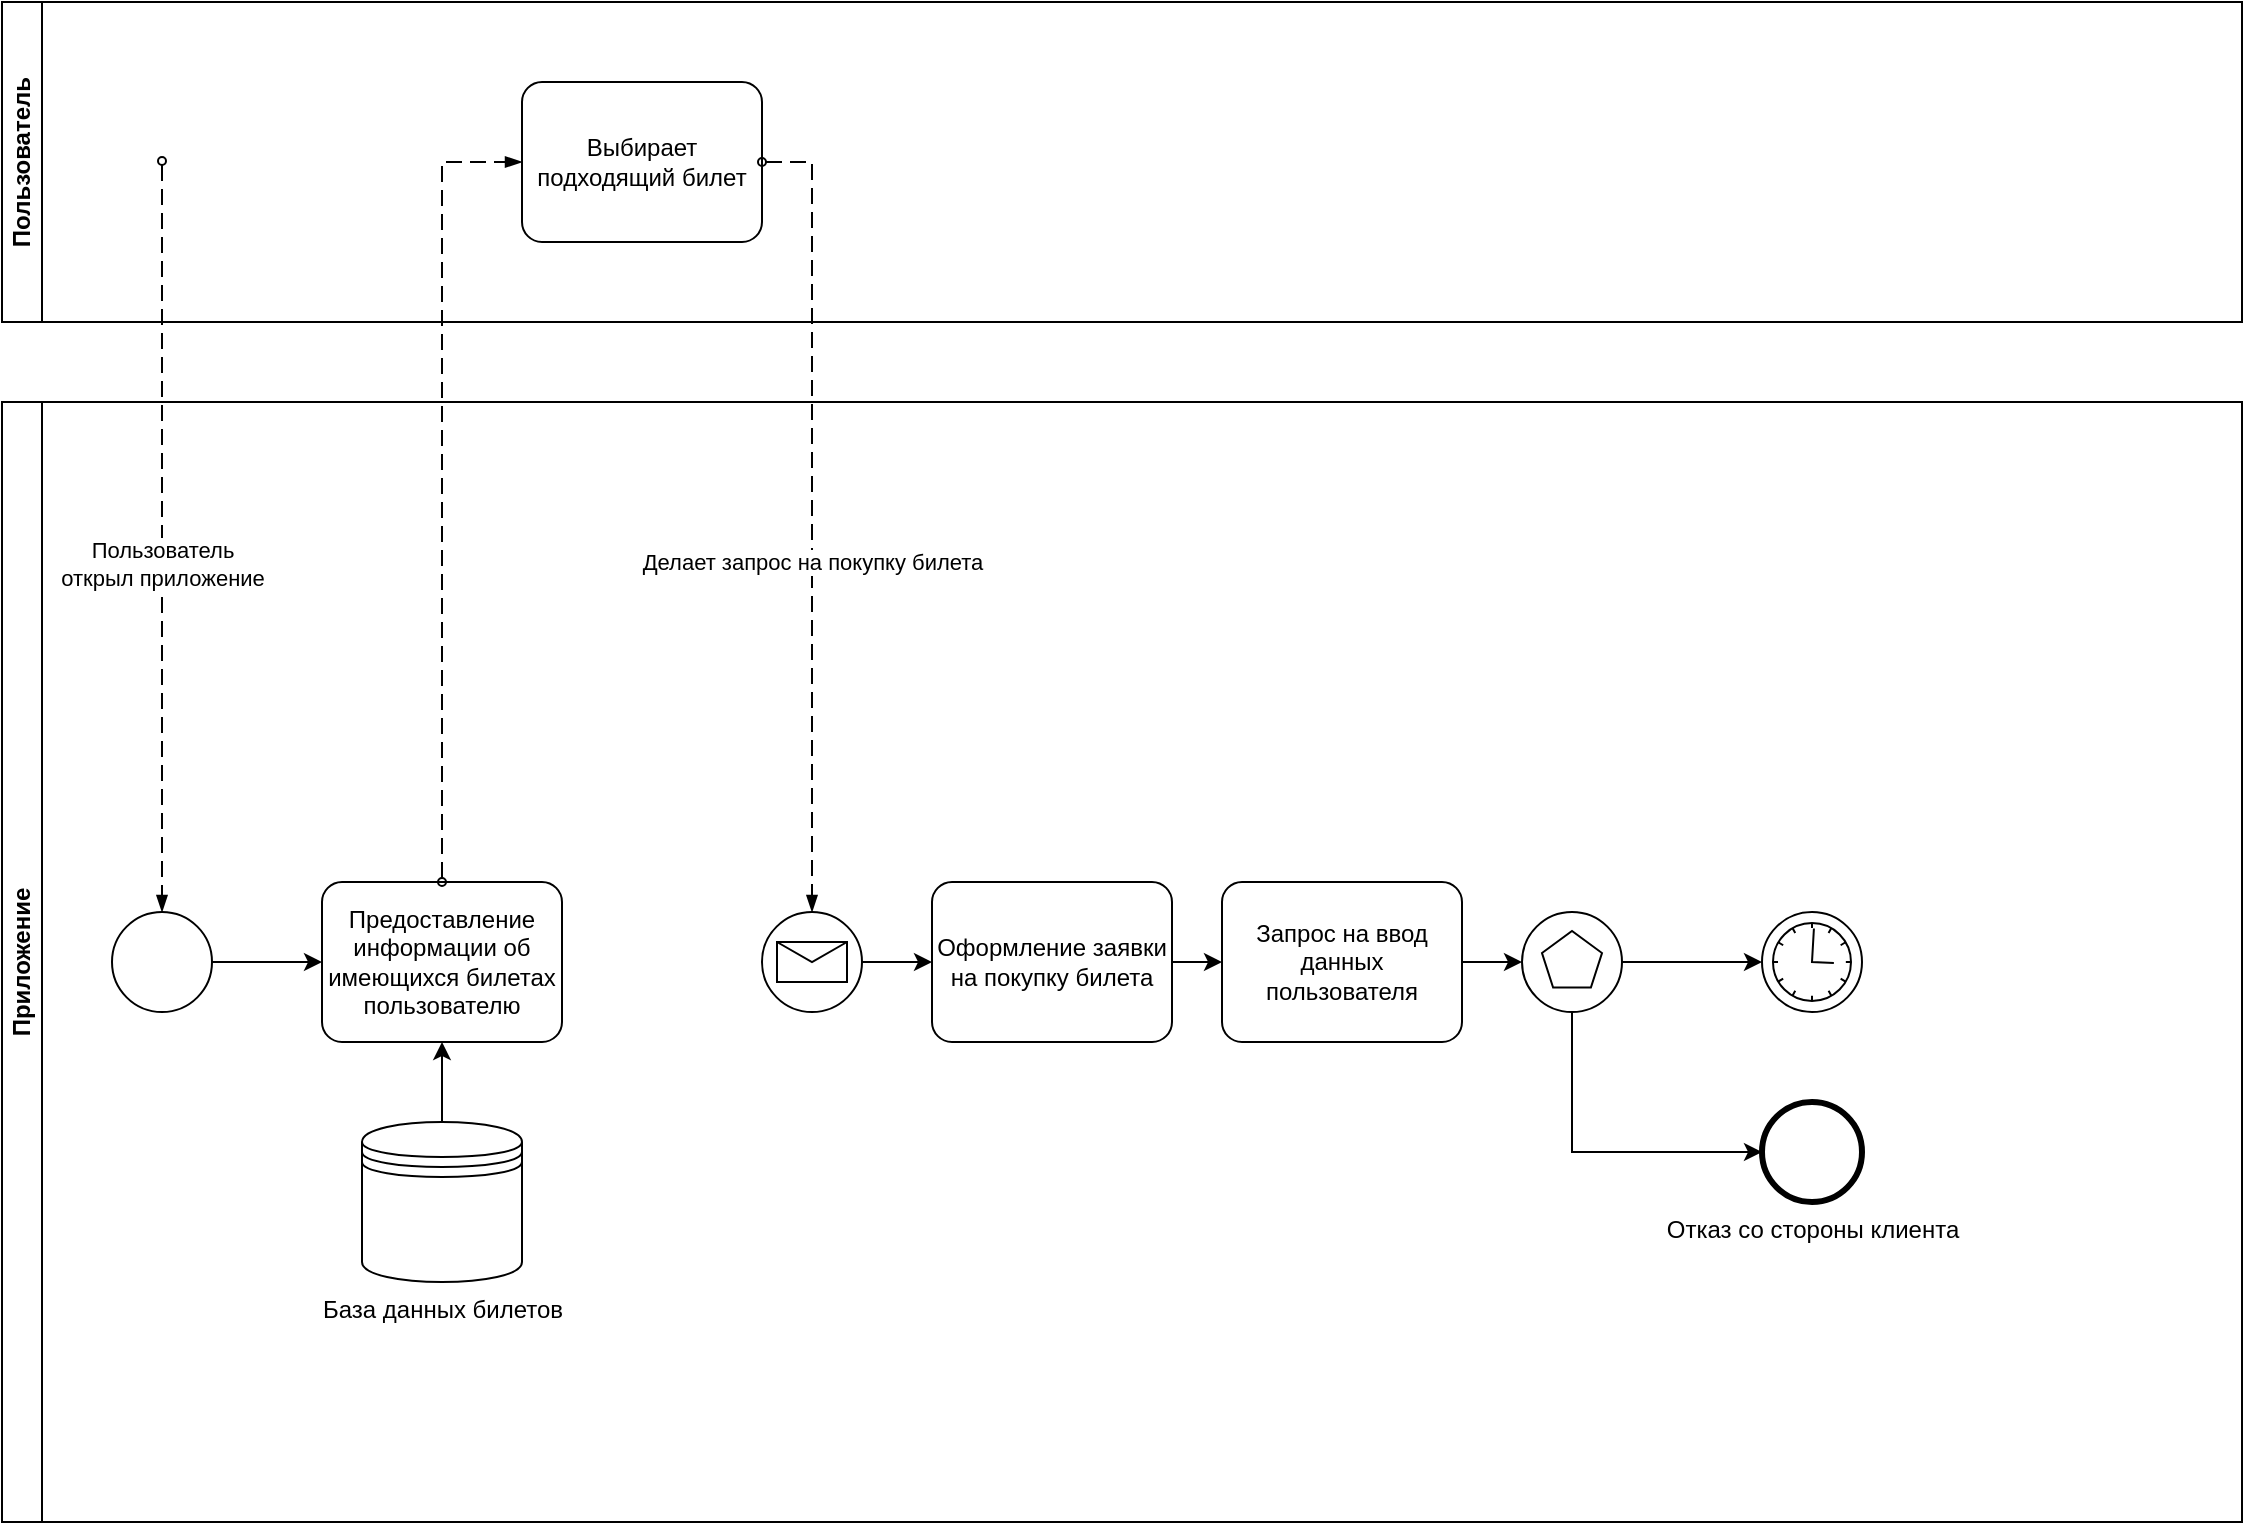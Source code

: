 <mxfile version="21.5.0" type="github">
  <diagram name="Страница 1" id="Ohlh-IQgrTPlPYOMPm_T">
    <mxGraphModel dx="1393" dy="789" grid="1" gridSize="10" guides="1" tooltips="1" connect="1" arrows="1" fold="1" page="1" pageScale="1" pageWidth="1169" pageHeight="827" math="0" shadow="0">
      <root>
        <mxCell id="0" />
        <mxCell id="1" parent="0" />
        <mxCell id="9w5pJ89aPocc1VvUrkY7-5" value="Пользователь&lt;br&gt;" style="swimlane;startSize=20;horizontal=0;html=1;whiteSpace=wrap;" vertex="1" parent="1">
          <mxGeometry width="1120" height="160" as="geometry" />
        </mxCell>
        <mxCell id="9w5pJ89aPocc1VvUrkY7-8" value="" style="dashed=1;dashPattern=8 4;endArrow=blockThin;endFill=1;startArrow=oval;startFill=0;endSize=6;startSize=4;html=1;rounded=0;" edge="1" parent="9w5pJ89aPocc1VvUrkY7-5" target="9w5pJ89aPocc1VvUrkY7-9">
          <mxGeometry width="160" relative="1" as="geometry">
            <mxPoint x="80" y="79.5" as="sourcePoint" />
            <mxPoint x="80" y="440" as="targetPoint" />
          </mxGeometry>
        </mxCell>
        <mxCell id="9w5pJ89aPocc1VvUrkY7-10" value="Пользователь &lt;br&gt;открыл приложение" style="edgeLabel;html=1;align=center;verticalAlign=middle;resizable=0;points=[];" vertex="1" connectable="0" parent="9w5pJ89aPocc1VvUrkY7-8">
          <mxGeometry x="0.068" relative="1" as="geometry">
            <mxPoint y="1" as="offset" />
          </mxGeometry>
        </mxCell>
        <mxCell id="9w5pJ89aPocc1VvUrkY7-16" value="Выбирает подходящий билет" style="points=[[0.25,0,0],[0.5,0,0],[0.75,0,0],[1,0.25,0],[1,0.5,0],[1,0.75,0],[0.75,1,0],[0.5,1,0],[0.25,1,0],[0,0.75,0],[0,0.5,0],[0,0.25,0]];shape=mxgraph.bpmn.task;whiteSpace=wrap;rectStyle=rounded;size=10;html=1;container=1;expand=0;collapsible=0;taskMarker=abstract;" vertex="1" parent="9w5pJ89aPocc1VvUrkY7-5">
          <mxGeometry x="260" y="40" width="120" height="80" as="geometry" />
        </mxCell>
        <mxCell id="9w5pJ89aPocc1VvUrkY7-19" value="" style="dashed=1;dashPattern=8 4;endArrow=blockThin;endFill=1;startArrow=oval;startFill=0;endSize=6;startSize=4;html=1;rounded=0;exitX=1;exitY=0.5;exitDx=0;exitDy=0;exitPerimeter=0;entryX=0.5;entryY=0;entryDx=0;entryDy=0;entryPerimeter=0;" edge="1" parent="9w5pJ89aPocc1VvUrkY7-5" source="9w5pJ89aPocc1VvUrkY7-16" target="9w5pJ89aPocc1VvUrkY7-18">
          <mxGeometry width="160" relative="1" as="geometry">
            <mxPoint x="580" y="340" as="sourcePoint" />
            <mxPoint x="740" y="340" as="targetPoint" />
            <Array as="points">
              <mxPoint x="405" y="80" />
            </Array>
          </mxGeometry>
        </mxCell>
        <mxCell id="9w5pJ89aPocc1VvUrkY7-20" value="Делает запрос на покупку билета" style="edgeLabel;html=1;align=center;verticalAlign=middle;resizable=0;points=[];" vertex="1" connectable="0" parent="9w5pJ89aPocc1VvUrkY7-19">
          <mxGeometry x="0.66" y="-3" relative="1" as="geometry">
            <mxPoint x="3" y="-107" as="offset" />
          </mxGeometry>
        </mxCell>
        <mxCell id="9w5pJ89aPocc1VvUrkY7-6" value="Приложение&lt;br&gt;" style="swimlane;startSize=20;horizontal=0;html=1;whiteSpace=wrap;fontColor=default;labelBackgroundColor=none;" vertex="1" parent="1">
          <mxGeometry y="200" width="1120" height="560" as="geometry" />
        </mxCell>
        <mxCell id="9w5pJ89aPocc1VvUrkY7-12" style="edgeStyle=orthogonalEdgeStyle;rounded=0;orthogonalLoop=1;jettySize=auto;html=1;exitX=1;exitY=0.5;exitDx=0;exitDy=0;exitPerimeter=0;entryX=0;entryY=0.5;entryDx=0;entryDy=0;entryPerimeter=0;" edge="1" parent="9w5pJ89aPocc1VvUrkY7-6" source="9w5pJ89aPocc1VvUrkY7-9" target="9w5pJ89aPocc1VvUrkY7-11">
          <mxGeometry relative="1" as="geometry" />
        </mxCell>
        <mxCell id="9w5pJ89aPocc1VvUrkY7-9" value="" style="points=[[0.145,0.145,0],[0.5,0,0],[0.855,0.145,0],[1,0.5,0],[0.855,0.855,0],[0.5,1,0],[0.145,0.855,0],[0,0.5,0]];shape=mxgraph.bpmn.event;html=1;verticalLabelPosition=bottom;labelBackgroundColor=#ffffff;verticalAlign=top;align=center;perimeter=ellipsePerimeter;outlineConnect=0;aspect=fixed;outline=standard;symbol=general;" vertex="1" parent="9w5pJ89aPocc1VvUrkY7-6">
          <mxGeometry x="55" y="255" width="50" height="50" as="geometry" />
        </mxCell>
        <mxCell id="9w5pJ89aPocc1VvUrkY7-11" value="Предоставление информации об имеющихся билетах пользователю" style="points=[[0.25,0,0],[0.5,0,0],[0.75,0,0],[1,0.25,0],[1,0.5,0],[1,0.75,0],[0.75,1,0],[0.5,1,0],[0.25,1,0],[0,0.75,0],[0,0.5,0],[0,0.25,0]];shape=mxgraph.bpmn.task;whiteSpace=wrap;rectStyle=rounded;size=10;html=1;container=1;expand=0;collapsible=0;taskMarker=abstract;" vertex="1" parent="9w5pJ89aPocc1VvUrkY7-6">
          <mxGeometry x="160" y="240" width="120" height="80" as="geometry" />
        </mxCell>
        <mxCell id="9w5pJ89aPocc1VvUrkY7-14" style="edgeStyle=orthogonalEdgeStyle;rounded=0;orthogonalLoop=1;jettySize=auto;html=1;exitX=0.5;exitY=0;exitDx=0;exitDy=0;entryX=0.5;entryY=1;entryDx=0;entryDy=0;entryPerimeter=0;" edge="1" parent="9w5pJ89aPocc1VvUrkY7-6" source="9w5pJ89aPocc1VvUrkY7-13" target="9w5pJ89aPocc1VvUrkY7-11">
          <mxGeometry relative="1" as="geometry" />
        </mxCell>
        <mxCell id="9w5pJ89aPocc1VvUrkY7-13" value="База данных билетов" style="shape=datastore;html=1;labelPosition=center;verticalLabelPosition=bottom;align=center;verticalAlign=top;" vertex="1" parent="9w5pJ89aPocc1VvUrkY7-6">
          <mxGeometry x="180" y="360" width="80" height="80" as="geometry" />
        </mxCell>
        <mxCell id="9w5pJ89aPocc1VvUrkY7-22" style="edgeStyle=orthogonalEdgeStyle;rounded=0;orthogonalLoop=1;jettySize=auto;html=1;exitX=1;exitY=0.5;exitDx=0;exitDy=0;exitPerimeter=0;entryX=0;entryY=0.5;entryDx=0;entryDy=0;entryPerimeter=0;" edge="1" parent="9w5pJ89aPocc1VvUrkY7-6" source="9w5pJ89aPocc1VvUrkY7-18" target="9w5pJ89aPocc1VvUrkY7-21">
          <mxGeometry relative="1" as="geometry" />
        </mxCell>
        <mxCell id="9w5pJ89aPocc1VvUrkY7-18" value="" style="points=[[0.145,0.145,0],[0.5,0,0],[0.855,0.145,0],[1,0.5,0],[0.855,0.855,0],[0.5,1,0],[0.145,0.855,0],[0,0.5,0]];shape=mxgraph.bpmn.event;html=1;verticalLabelPosition=bottom;labelBackgroundColor=#ffffff;verticalAlign=top;align=center;perimeter=ellipsePerimeter;outlineConnect=0;aspect=fixed;outline=standard;symbol=message;" vertex="1" parent="9w5pJ89aPocc1VvUrkY7-6">
          <mxGeometry x="380" y="255" width="50" height="50" as="geometry" />
        </mxCell>
        <mxCell id="9w5pJ89aPocc1VvUrkY7-24" style="edgeStyle=orthogonalEdgeStyle;rounded=0;orthogonalLoop=1;jettySize=auto;html=1;exitX=1;exitY=0.5;exitDx=0;exitDy=0;exitPerimeter=0;entryX=0;entryY=0.5;entryDx=0;entryDy=0;entryPerimeter=0;" edge="1" parent="9w5pJ89aPocc1VvUrkY7-6" source="9w5pJ89aPocc1VvUrkY7-21" target="9w5pJ89aPocc1VvUrkY7-23">
          <mxGeometry relative="1" as="geometry" />
        </mxCell>
        <mxCell id="9w5pJ89aPocc1VvUrkY7-21" value="Оформление заявки на покупку билета" style="points=[[0.25,0,0],[0.5,0,0],[0.75,0,0],[1,0.25,0],[1,0.5,0],[1,0.75,0],[0.75,1,0],[0.5,1,0],[0.25,1,0],[0,0.75,0],[0,0.5,0],[0,0.25,0]];shape=mxgraph.bpmn.task;whiteSpace=wrap;rectStyle=rounded;size=10;html=1;container=1;expand=0;collapsible=0;taskMarker=abstract;" vertex="1" parent="9w5pJ89aPocc1VvUrkY7-6">
          <mxGeometry x="465" y="240" width="120" height="80" as="geometry" />
        </mxCell>
        <mxCell id="9w5pJ89aPocc1VvUrkY7-28" style="edgeStyle=orthogonalEdgeStyle;rounded=0;orthogonalLoop=1;jettySize=auto;html=1;exitX=1;exitY=0.5;exitDx=0;exitDy=0;exitPerimeter=0;entryX=0;entryY=0.5;entryDx=0;entryDy=0;entryPerimeter=0;" edge="1" parent="9w5pJ89aPocc1VvUrkY7-6" source="9w5pJ89aPocc1VvUrkY7-23" target="9w5pJ89aPocc1VvUrkY7-27">
          <mxGeometry relative="1" as="geometry" />
        </mxCell>
        <mxCell id="9w5pJ89aPocc1VvUrkY7-23" value="Запрос на ввод данных пользователя" style="points=[[0.25,0,0],[0.5,0,0],[0.75,0,0],[1,0.25,0],[1,0.5,0],[1,0.75,0],[0.75,1,0],[0.5,1,0],[0.25,1,0],[0,0.75,0],[0,0.5,0],[0,0.25,0]];shape=mxgraph.bpmn.task;whiteSpace=wrap;rectStyle=rounded;size=10;html=1;container=1;expand=0;collapsible=0;taskMarker=abstract;" vertex="1" parent="9w5pJ89aPocc1VvUrkY7-6">
          <mxGeometry x="610" y="240" width="120" height="80" as="geometry" />
        </mxCell>
        <mxCell id="9w5pJ89aPocc1VvUrkY7-30" style="edgeStyle=orthogonalEdgeStyle;rounded=0;orthogonalLoop=1;jettySize=auto;html=1;exitX=1;exitY=0.5;exitDx=0;exitDy=0;exitPerimeter=0;entryX=0;entryY=0.5;entryDx=0;entryDy=0;entryPerimeter=0;" edge="1" parent="9w5pJ89aPocc1VvUrkY7-6" source="9w5pJ89aPocc1VvUrkY7-27" target="9w5pJ89aPocc1VvUrkY7-29">
          <mxGeometry relative="1" as="geometry" />
        </mxCell>
        <mxCell id="9w5pJ89aPocc1VvUrkY7-32" style="edgeStyle=orthogonalEdgeStyle;rounded=0;orthogonalLoop=1;jettySize=auto;html=1;exitX=0.5;exitY=1;exitDx=0;exitDy=0;exitPerimeter=0;entryX=0;entryY=0.5;entryDx=0;entryDy=0;entryPerimeter=0;" edge="1" parent="9w5pJ89aPocc1VvUrkY7-6" source="9w5pJ89aPocc1VvUrkY7-27" target="9w5pJ89aPocc1VvUrkY7-31">
          <mxGeometry relative="1" as="geometry">
            <mxPoint x="785" y="380" as="targetPoint" />
          </mxGeometry>
        </mxCell>
        <mxCell id="9w5pJ89aPocc1VvUrkY7-27" value="" style="points=[[0.145,0.145,0],[0.5,0,0],[0.855,0.145,0],[1,0.5,0],[0.855,0.855,0],[0.5,1,0],[0.145,0.855,0],[0,0.5,0]];shape=mxgraph.bpmn.event;html=1;verticalLabelPosition=bottom;labelBackgroundColor=#ffffff;verticalAlign=top;align=center;perimeter=ellipsePerimeter;outlineConnect=0;aspect=fixed;outline=standard;symbol=multiple;" vertex="1" parent="9w5pJ89aPocc1VvUrkY7-6">
          <mxGeometry x="760" y="255" width="50" height="50" as="geometry" />
        </mxCell>
        <mxCell id="9w5pJ89aPocc1VvUrkY7-29" value="&lt;font&gt;Нет ответа в течении &lt;br&gt;30 минут&lt;/font&gt;" style="points=[[0.145,0.145,0],[0.5,0,0],[0.855,0.145,0],[1,0.5,0],[0.855,0.855,0],[0.5,1,0],[0.145,0.855,0],[0,0.5,0]];shape=mxgraph.bpmn.event;html=1;verticalLabelPosition=bottom;labelBackgroundColor=none;verticalAlign=top;align=center;perimeter=ellipsePerimeter;outlineConnect=0;aspect=fixed;outline=standard;symbol=timer;fontColor=#FFFFFF;" vertex="1" parent="9w5pJ89aPocc1VvUrkY7-6">
          <mxGeometry x="880" y="255" width="50" height="50" as="geometry" />
        </mxCell>
        <mxCell id="9w5pJ89aPocc1VvUrkY7-31" value="Отказ со стороны клиента" style="points=[[0.145,0.145,0],[0.5,0,0],[0.855,0.145,0],[1,0.5,0],[0.855,0.855,0],[0.5,1,0],[0.145,0.855,0],[0,0.5,0]];shape=mxgraph.bpmn.event;html=1;verticalLabelPosition=bottom;labelBackgroundColor=none;verticalAlign=top;align=center;perimeter=ellipsePerimeter;outlineConnect=0;aspect=fixed;outline=end;symbol=terminate2;" vertex="1" parent="9w5pJ89aPocc1VvUrkY7-6">
          <mxGeometry x="880" y="350" width="50" height="50" as="geometry" />
        </mxCell>
        <mxCell id="9w5pJ89aPocc1VvUrkY7-15" value="" style="dashed=1;dashPattern=8 4;endArrow=blockThin;endFill=1;startArrow=oval;startFill=0;endSize=6;startSize=4;html=1;rounded=0;exitX=0.5;exitY=0;exitDx=0;exitDy=0;exitPerimeter=0;entryX=0;entryY=0.5;entryDx=0;entryDy=0;entryPerimeter=0;" edge="1" parent="1" source="9w5pJ89aPocc1VvUrkY7-11" target="9w5pJ89aPocc1VvUrkY7-16">
          <mxGeometry width="160" relative="1" as="geometry">
            <mxPoint x="580" y="340" as="sourcePoint" />
            <mxPoint x="220" y="80" as="targetPoint" />
            <Array as="points">
              <mxPoint x="220" y="80" />
            </Array>
          </mxGeometry>
        </mxCell>
      </root>
    </mxGraphModel>
  </diagram>
</mxfile>
